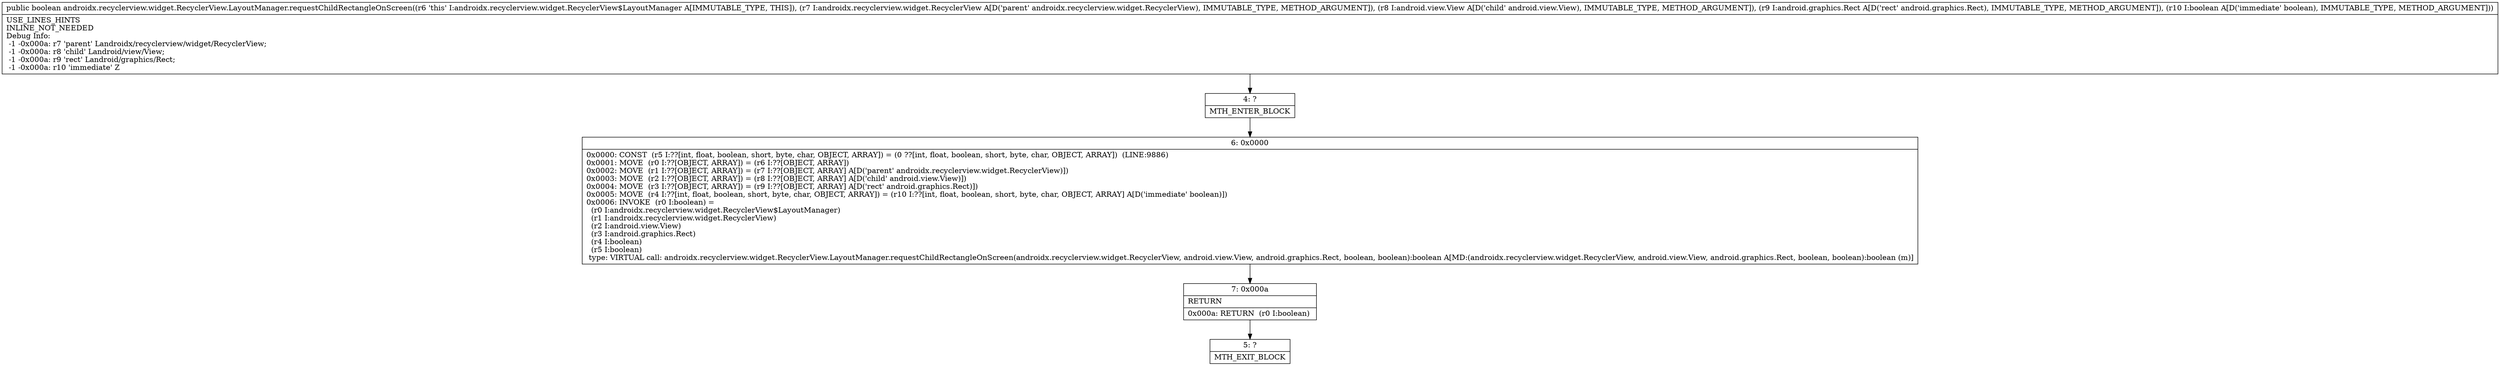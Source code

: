 digraph "CFG forandroidx.recyclerview.widget.RecyclerView.LayoutManager.requestChildRectangleOnScreen(Landroidx\/recyclerview\/widget\/RecyclerView;Landroid\/view\/View;Landroid\/graphics\/Rect;Z)Z" {
Node_4 [shape=record,label="{4\:\ ?|MTH_ENTER_BLOCK\l}"];
Node_6 [shape=record,label="{6\:\ 0x0000|0x0000: CONST  (r5 I:??[int, float, boolean, short, byte, char, OBJECT, ARRAY]) = (0 ??[int, float, boolean, short, byte, char, OBJECT, ARRAY])  (LINE:9886)\l0x0001: MOVE  (r0 I:??[OBJECT, ARRAY]) = (r6 I:??[OBJECT, ARRAY]) \l0x0002: MOVE  (r1 I:??[OBJECT, ARRAY]) = (r7 I:??[OBJECT, ARRAY] A[D('parent' androidx.recyclerview.widget.RecyclerView)]) \l0x0003: MOVE  (r2 I:??[OBJECT, ARRAY]) = (r8 I:??[OBJECT, ARRAY] A[D('child' android.view.View)]) \l0x0004: MOVE  (r3 I:??[OBJECT, ARRAY]) = (r9 I:??[OBJECT, ARRAY] A[D('rect' android.graphics.Rect)]) \l0x0005: MOVE  (r4 I:??[int, float, boolean, short, byte, char, OBJECT, ARRAY]) = (r10 I:??[int, float, boolean, short, byte, char, OBJECT, ARRAY] A[D('immediate' boolean)]) \l0x0006: INVOKE  (r0 I:boolean) = \l  (r0 I:androidx.recyclerview.widget.RecyclerView$LayoutManager)\l  (r1 I:androidx.recyclerview.widget.RecyclerView)\l  (r2 I:android.view.View)\l  (r3 I:android.graphics.Rect)\l  (r4 I:boolean)\l  (r5 I:boolean)\l type: VIRTUAL call: androidx.recyclerview.widget.RecyclerView.LayoutManager.requestChildRectangleOnScreen(androidx.recyclerview.widget.RecyclerView, android.view.View, android.graphics.Rect, boolean, boolean):boolean A[MD:(androidx.recyclerview.widget.RecyclerView, android.view.View, android.graphics.Rect, boolean, boolean):boolean (m)]\l}"];
Node_7 [shape=record,label="{7\:\ 0x000a|RETURN\l|0x000a: RETURN  (r0 I:boolean) \l}"];
Node_5 [shape=record,label="{5\:\ ?|MTH_EXIT_BLOCK\l}"];
MethodNode[shape=record,label="{public boolean androidx.recyclerview.widget.RecyclerView.LayoutManager.requestChildRectangleOnScreen((r6 'this' I:androidx.recyclerview.widget.RecyclerView$LayoutManager A[IMMUTABLE_TYPE, THIS]), (r7 I:androidx.recyclerview.widget.RecyclerView A[D('parent' androidx.recyclerview.widget.RecyclerView), IMMUTABLE_TYPE, METHOD_ARGUMENT]), (r8 I:android.view.View A[D('child' android.view.View), IMMUTABLE_TYPE, METHOD_ARGUMENT]), (r9 I:android.graphics.Rect A[D('rect' android.graphics.Rect), IMMUTABLE_TYPE, METHOD_ARGUMENT]), (r10 I:boolean A[D('immediate' boolean), IMMUTABLE_TYPE, METHOD_ARGUMENT]))  | USE_LINES_HINTS\lINLINE_NOT_NEEDED\lDebug Info:\l  \-1 \-0x000a: r7 'parent' Landroidx\/recyclerview\/widget\/RecyclerView;\l  \-1 \-0x000a: r8 'child' Landroid\/view\/View;\l  \-1 \-0x000a: r9 'rect' Landroid\/graphics\/Rect;\l  \-1 \-0x000a: r10 'immediate' Z\l}"];
MethodNode -> Node_4;Node_4 -> Node_6;
Node_6 -> Node_7;
Node_7 -> Node_5;
}

